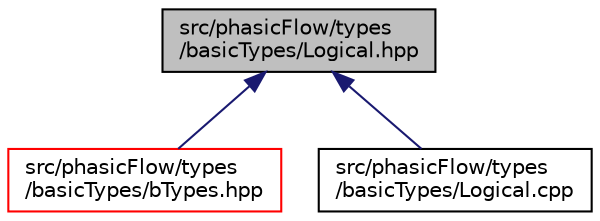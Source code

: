 digraph "src/phasicFlow/types/basicTypes/Logical.hpp"
{
 // LATEX_PDF_SIZE
  edge [fontname="Helvetica",fontsize="10",labelfontname="Helvetica",labelfontsize="10"];
  node [fontname="Helvetica",fontsize="10",shape=record];
  Node1 [label="src/phasicFlow/types\l/basicTypes/Logical.hpp",height=0.2,width=0.4,color="black", fillcolor="grey75", style="filled", fontcolor="black",tooltip=" "];
  Node1 -> Node2 [dir="back",color="midnightblue",fontsize="10",style="solid",fontname="Helvetica"];
  Node2 [label="src/phasicFlow/types\l/basicTypes/bTypes.hpp",height=0.2,width=0.4,color="red", fillcolor="white", style="filled",URL="$bTypes_8hpp.html",tooltip=" "];
  Node1 -> Node414 [dir="back",color="midnightblue",fontsize="10",style="solid",fontname="Helvetica"];
  Node414 [label="src/phasicFlow/types\l/basicTypes/Logical.cpp",height=0.2,width=0.4,color="black", fillcolor="white", style="filled",URL="$Logical_8cpp.html",tooltip=" "];
}
